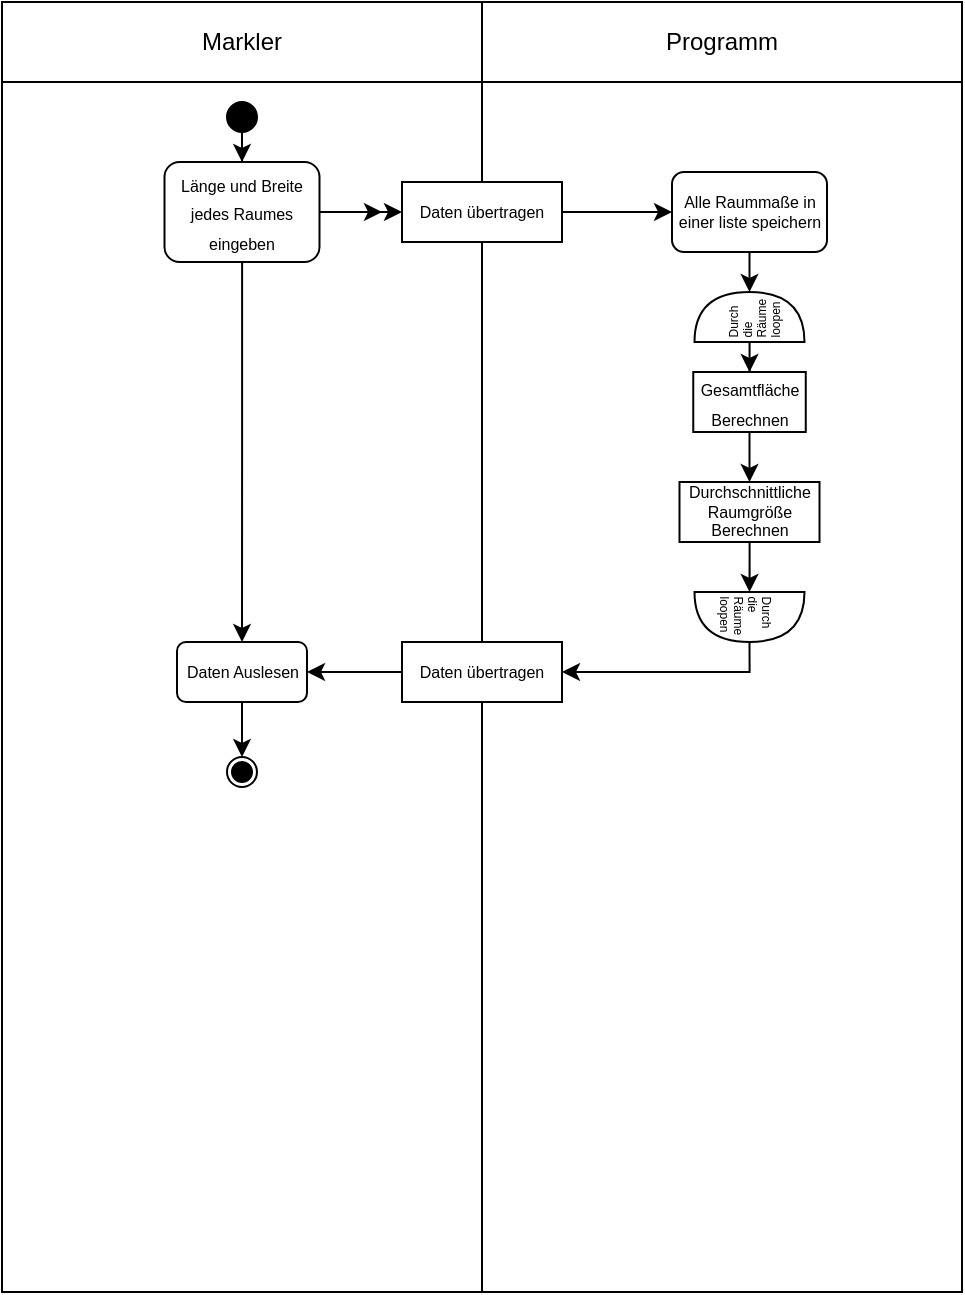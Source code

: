<mxfile version="25.0.3">
  <diagram name="Seite-1" id="dTdTS0Jpss7GZBtvpQMk">
    <mxGraphModel dx="656" dy="354" grid="1" gridSize="10" guides="1" tooltips="1" connect="1" arrows="1" fold="1" page="1" pageScale="1" pageWidth="750" pageHeight="600" background="#ffffff" math="0" shadow="0">
      <root>
        <mxCell id="0" />
        <mxCell id="1" parent="0" />
        <mxCell id="P2V1AuMaLBbZlVJgVHay-41" value="" style="rounded=0;whiteSpace=wrap;html=1;rotation=90;" vertex="1" parent="1">
          <mxGeometry x="-47.5" y="382.5" width="605" height="240" as="geometry" />
        </mxCell>
        <mxCell id="P2V1AuMaLBbZlVJgVHay-42" value="" style="rounded=0;whiteSpace=wrap;html=1;rotation=90;" vertex="1" parent="1">
          <mxGeometry x="192.5" y="382.5" width="605" height="240" as="geometry" />
        </mxCell>
        <mxCell id="P2V1AuMaLBbZlVJgVHay-2" value="Markler" style="rounded=0;whiteSpace=wrap;html=1;" vertex="1" parent="1">
          <mxGeometry x="135" y="160" width="240" height="40" as="geometry" />
        </mxCell>
        <mxCell id="P2V1AuMaLBbZlVJgVHay-4" value="Programm" style="rounded=0;whiteSpace=wrap;html=1;" vertex="1" parent="1">
          <mxGeometry x="375" y="160" width="240" height="40" as="geometry" />
        </mxCell>
        <mxCell id="P2V1AuMaLBbZlVJgVHay-8" style="edgeStyle=orthogonalEdgeStyle;rounded=0;orthogonalLoop=1;jettySize=auto;html=1;entryX=0.5;entryY=0;entryDx=0;entryDy=0;" edge="1" parent="1" source="P2V1AuMaLBbZlVJgVHay-6" target="P2V1AuMaLBbZlVJgVHay-7">
          <mxGeometry relative="1" as="geometry" />
        </mxCell>
        <mxCell id="P2V1AuMaLBbZlVJgVHay-6" value="" style="ellipse;whiteSpace=wrap;html=1;aspect=fixed;labelBackgroundColor=#000000;fillColor=#000000;" vertex="1" parent="1">
          <mxGeometry x="247.5" y="210" width="15" height="15" as="geometry" />
        </mxCell>
        <mxCell id="P2V1AuMaLBbZlVJgVHay-46" style="edgeStyle=orthogonalEdgeStyle;rounded=0;orthogonalLoop=1;jettySize=auto;html=1;entryX=0.5;entryY=0;entryDx=0;entryDy=0;" edge="1" parent="1" source="P2V1AuMaLBbZlVJgVHay-7" target="P2V1AuMaLBbZlVJgVHay-20">
          <mxGeometry relative="1" as="geometry" />
        </mxCell>
        <mxCell id="P2V1AuMaLBbZlVJgVHay-50" style="edgeStyle=orthogonalEdgeStyle;rounded=0;orthogonalLoop=1;jettySize=auto;html=1;entryX=0;entryY=0.5;entryDx=0;entryDy=0;" edge="1" parent="1" source="P2V1AuMaLBbZlVJgVHay-7" target="P2V1AuMaLBbZlVJgVHay-10">
          <mxGeometry relative="1" as="geometry" />
        </mxCell>
        <mxCell id="P2V1AuMaLBbZlVJgVHay-7" value="&lt;font style=&quot;font-size: 8px;&quot;&gt;Länge und Breite jedes Raumes eingeben&lt;br&gt;&lt;/font&gt;" style="rounded=1;whiteSpace=wrap;html=1;" vertex="1" parent="1">
          <mxGeometry x="216.25" y="240" width="77.5" height="50" as="geometry" />
        </mxCell>
        <mxCell id="P2V1AuMaLBbZlVJgVHay-47" style="edgeStyle=orthogonalEdgeStyle;rounded=0;orthogonalLoop=1;jettySize=auto;html=1;entryX=0;entryY=0.5;entryDx=0;entryDy=0;" edge="1" parent="1" source="P2V1AuMaLBbZlVJgVHay-10" target="P2V1AuMaLBbZlVJgVHay-30">
          <mxGeometry relative="1" as="geometry" />
        </mxCell>
        <mxCell id="P2V1AuMaLBbZlVJgVHay-10" value="Daten übertragen" style="rounded=0;whiteSpace=wrap;html=1;fontSize=8;" vertex="1" parent="1">
          <mxGeometry x="335" y="250" width="80" height="30" as="geometry" />
        </mxCell>
        <mxCell id="P2V1AuMaLBbZlVJgVHay-16" style="edgeStyle=orthogonalEdgeStyle;rounded=0;orthogonalLoop=1;jettySize=auto;html=1;exitX=1;exitY=0.5;exitDx=0;exitDy=0;entryX=0;entryY=0.5;entryDx=0;entryDy=0;" edge="1" parent="1" target="P2V1AuMaLBbZlVJgVHay-10">
          <mxGeometry relative="1" as="geometry">
            <mxPoint x="335" y="265" as="sourcePoint" />
          </mxGeometry>
        </mxCell>
        <mxCell id="P2V1AuMaLBbZlVJgVHay-18" value="" style="edgeStyle=orthogonalEdgeStyle;rounded=0;orthogonalLoop=1;jettySize=auto;html=1;exitX=1;exitY=0.5;exitDx=0;exitDy=0;entryX=0;entryY=0.5;entryDx=0;entryDy=0;" edge="1" parent="1" source="P2V1AuMaLBbZlVJgVHay-13">
          <mxGeometry relative="1" as="geometry">
            <mxPoint x="313" y="265" as="sourcePoint" />
            <mxPoint x="325" y="265" as="targetPoint" />
          </mxGeometry>
        </mxCell>
        <mxCell id="P2V1AuMaLBbZlVJgVHay-51" style="edgeStyle=orthogonalEdgeStyle;rounded=0;orthogonalLoop=1;jettySize=auto;html=1;entryX=1;entryY=0.5;entryDx=0;entryDy=0;" edge="1" parent="1" source="P2V1AuMaLBbZlVJgVHay-19" target="P2V1AuMaLBbZlVJgVHay-20">
          <mxGeometry relative="1" as="geometry" />
        </mxCell>
        <mxCell id="P2V1AuMaLBbZlVJgVHay-19" value="Daten übertragen" style="rounded=0;whiteSpace=wrap;html=1;fontSize=8;" vertex="1" parent="1">
          <mxGeometry x="335" y="480" width="80" height="30" as="geometry" />
        </mxCell>
        <mxCell id="P2V1AuMaLBbZlVJgVHay-39" style="edgeStyle=orthogonalEdgeStyle;rounded=0;orthogonalLoop=1;jettySize=auto;html=1;entryX=0.5;entryY=0;entryDx=0;entryDy=0;" edge="1" parent="1" source="P2V1AuMaLBbZlVJgVHay-20" target="P2V1AuMaLBbZlVJgVHay-38">
          <mxGeometry relative="1" as="geometry" />
        </mxCell>
        <mxCell id="P2V1AuMaLBbZlVJgVHay-20" value="Daten Auslesen" style="rounded=1;whiteSpace=wrap;html=1;fontSize=8;" vertex="1" parent="1">
          <mxGeometry x="222.5" y="480" width="65" height="30" as="geometry" />
        </mxCell>
        <mxCell id="P2V1AuMaLBbZlVJgVHay-24" style="edgeStyle=orthogonalEdgeStyle;rounded=0;orthogonalLoop=1;jettySize=auto;html=1;exitX=0;exitY=0.5;exitDx=0;exitDy=0;entryX=1;entryY=0.5;entryDx=0;entryDy=0;" edge="1" parent="1" source="P2V1AuMaLBbZlVJgVHay-21">
          <mxGeometry relative="1" as="geometry">
            <mxPoint x="297.5" y="495" as="targetPoint" />
          </mxGeometry>
        </mxCell>
        <mxCell id="P2V1AuMaLBbZlVJgVHay-58" style="edgeStyle=orthogonalEdgeStyle;rounded=0;orthogonalLoop=1;jettySize=auto;html=1;entryX=1;entryY=0.5;entryDx=0;entryDy=0;entryPerimeter=0;" edge="1" parent="1" source="P2V1AuMaLBbZlVJgVHay-30" target="P2V1AuMaLBbZlVJgVHay-60">
          <mxGeometry relative="1" as="geometry">
            <mxPoint x="448.75" y="320" as="targetPoint" />
            <Array as="points">
              <mxPoint x="509" y="305" />
              <mxPoint x="509" y="315" />
            </Array>
          </mxGeometry>
        </mxCell>
        <mxCell id="P2V1AuMaLBbZlVJgVHay-30" value="Alle Raummaße in einer liste speichern" style="rounded=1;whiteSpace=wrap;html=1;fontSize=8;" vertex="1" parent="1">
          <mxGeometry x="470" y="245" width="77.5" height="40" as="geometry" />
        </mxCell>
        <mxCell id="P2V1AuMaLBbZlVJgVHay-38" value="" style="ellipse;whiteSpace=wrap;html=1;aspect=fixed;labelBackgroundColor=default;fillColor=none;" vertex="1" parent="1">
          <mxGeometry x="247.5" y="537.5" width="15" height="15" as="geometry" />
        </mxCell>
        <mxCell id="P2V1AuMaLBbZlVJgVHay-40" value="" style="ellipse;whiteSpace=wrap;html=1;aspect=fixed;labelBackgroundColor=#000000;fillColor=#000000;" vertex="1" parent="1">
          <mxGeometry x="250" y="540" width="10" height="10" as="geometry" />
        </mxCell>
        <mxCell id="P2V1AuMaLBbZlVJgVHay-62" style="edgeStyle=orthogonalEdgeStyle;rounded=0;orthogonalLoop=1;jettySize=auto;html=1;entryX=0.5;entryY=0;entryDx=0;entryDy=0;" edge="1" parent="1" source="P2V1AuMaLBbZlVJgVHay-60" target="P2V1AuMaLBbZlVJgVHay-61">
          <mxGeometry relative="1" as="geometry" />
        </mxCell>
        <mxCell id="P2V1AuMaLBbZlVJgVHay-60" value="&lt;div style=&quot;line-height: 50%;&quot; align=&quot;left&quot;&gt;&lt;font style=&quot;line-height: 50%; font-size: 6px;&quot;&gt;Durch die Räume loopen&lt;/font&gt;&lt;br&gt;&lt;/div&gt;" style="shape=or;whiteSpace=wrap;html=1;rotation=-90;align=left;" vertex="1" parent="1">
          <mxGeometry x="496.25" y="290" width="25" height="55" as="geometry" />
        </mxCell>
        <mxCell id="P2V1AuMaLBbZlVJgVHay-64" style="edgeStyle=orthogonalEdgeStyle;rounded=0;orthogonalLoop=1;jettySize=auto;html=1;entryX=0.5;entryY=0;entryDx=0;entryDy=0;" edge="1" parent="1" source="P2V1AuMaLBbZlVJgVHay-61" target="P2V1AuMaLBbZlVJgVHay-63">
          <mxGeometry relative="1" as="geometry" />
        </mxCell>
        <mxCell id="P2V1AuMaLBbZlVJgVHay-61" value="&lt;font style=&quot;font-size: 8px;&quot;&gt;Gesamtfläche Berechnen&lt;br&gt;&lt;/font&gt;" style="rounded=0;whiteSpace=wrap;html=1;" vertex="1" parent="1">
          <mxGeometry x="480.63" y="345" width="56.25" height="30" as="geometry" />
        </mxCell>
        <mxCell id="P2V1AuMaLBbZlVJgVHay-63" value="&lt;font style=&quot;line-height: 60%;&quot;&gt;Durchschnittliche Raumgröße Berechnen&lt;br&gt;&lt;/font&gt;" style="rounded=0;whiteSpace=wrap;html=1;fontSize=8;" vertex="1" parent="1">
          <mxGeometry x="473.75" y="400" width="70" height="30" as="geometry" />
        </mxCell>
        <mxCell id="P2V1AuMaLBbZlVJgVHay-68" style="edgeStyle=orthogonalEdgeStyle;rounded=0;orthogonalLoop=1;jettySize=auto;html=1;entryX=1;entryY=0.5;entryDx=0;entryDy=0;exitX=1;exitY=0.5;exitDx=0;exitDy=0;exitPerimeter=0;" edge="1" parent="1" source="P2V1AuMaLBbZlVJgVHay-65" target="P2V1AuMaLBbZlVJgVHay-19">
          <mxGeometry relative="1" as="geometry">
            <Array as="points">
              <mxPoint x="509" y="495" />
            </Array>
          </mxGeometry>
        </mxCell>
        <mxCell id="P2V1AuMaLBbZlVJgVHay-65" value="&lt;div style=&quot;line-height: 50%;&quot; align=&quot;left&quot;&gt;&lt;font style=&quot;line-height: 50%; font-size: 6px;&quot;&gt;Durch die Räume loopen&lt;/font&gt;&lt;br&gt;&lt;/div&gt;" style="shape=or;whiteSpace=wrap;html=1;rotation=90;align=left;" vertex="1" parent="1">
          <mxGeometry x="496.25" y="440" width="25" height="55" as="geometry" />
        </mxCell>
        <mxCell id="P2V1AuMaLBbZlVJgVHay-67" style="edgeStyle=orthogonalEdgeStyle;rounded=0;orthogonalLoop=1;jettySize=auto;html=1;entryX=0;entryY=0.5;entryDx=0;entryDy=0;entryPerimeter=0;" edge="1" parent="1" source="P2V1AuMaLBbZlVJgVHay-63" target="P2V1AuMaLBbZlVJgVHay-65">
          <mxGeometry relative="1" as="geometry" />
        </mxCell>
      </root>
    </mxGraphModel>
  </diagram>
</mxfile>
